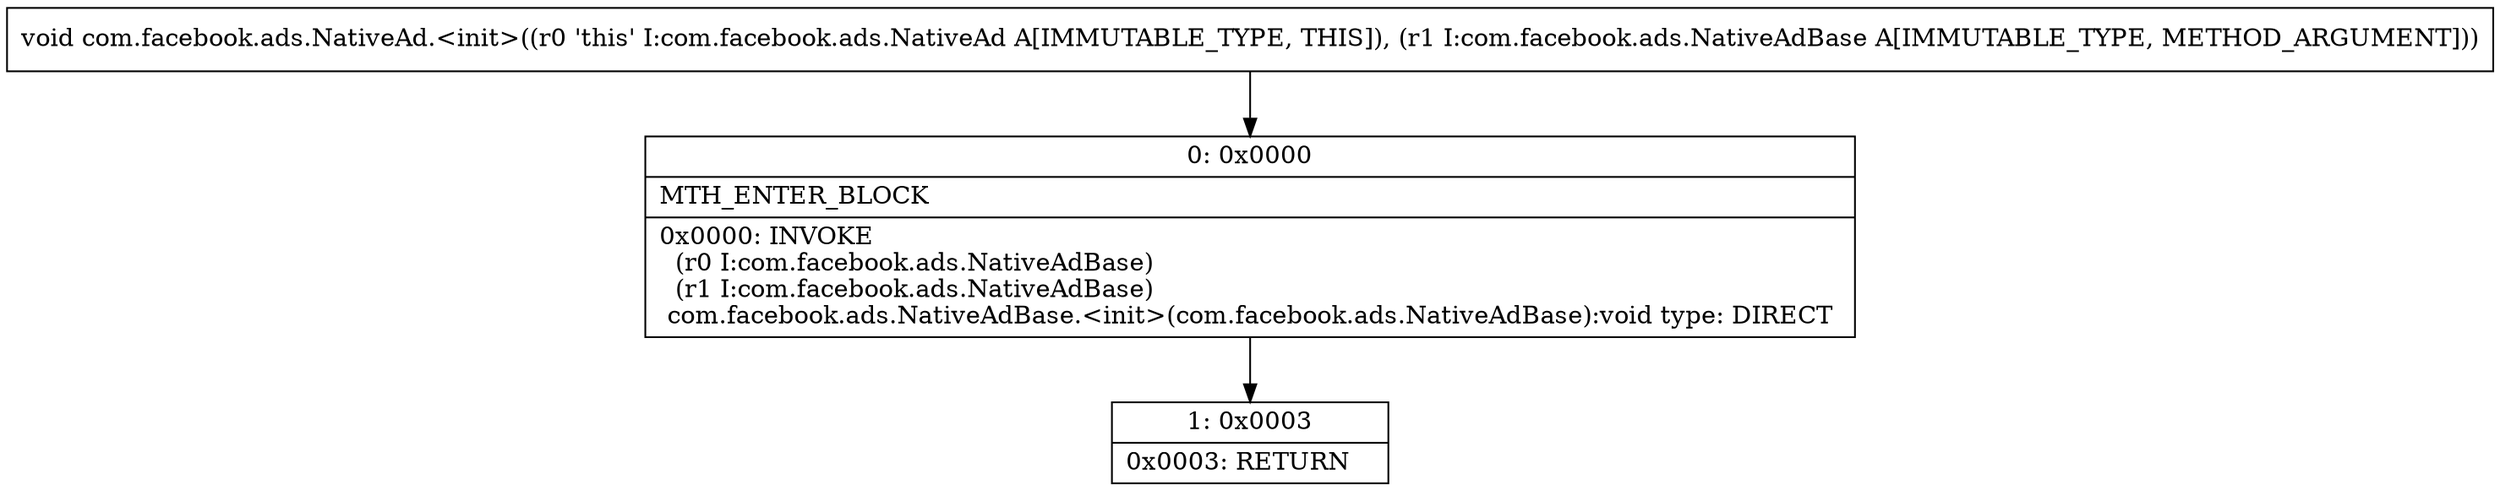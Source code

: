 digraph "CFG forcom.facebook.ads.NativeAd.\<init\>(Lcom\/facebook\/ads\/NativeAdBase;)V" {
Node_0 [shape=record,label="{0\:\ 0x0000|MTH_ENTER_BLOCK\l|0x0000: INVOKE  \l  (r0 I:com.facebook.ads.NativeAdBase)\l  (r1 I:com.facebook.ads.NativeAdBase)\l com.facebook.ads.NativeAdBase.\<init\>(com.facebook.ads.NativeAdBase):void type: DIRECT \l}"];
Node_1 [shape=record,label="{1\:\ 0x0003|0x0003: RETURN   \l}"];
MethodNode[shape=record,label="{void com.facebook.ads.NativeAd.\<init\>((r0 'this' I:com.facebook.ads.NativeAd A[IMMUTABLE_TYPE, THIS]), (r1 I:com.facebook.ads.NativeAdBase A[IMMUTABLE_TYPE, METHOD_ARGUMENT])) }"];
MethodNode -> Node_0;
Node_0 -> Node_1;
}

